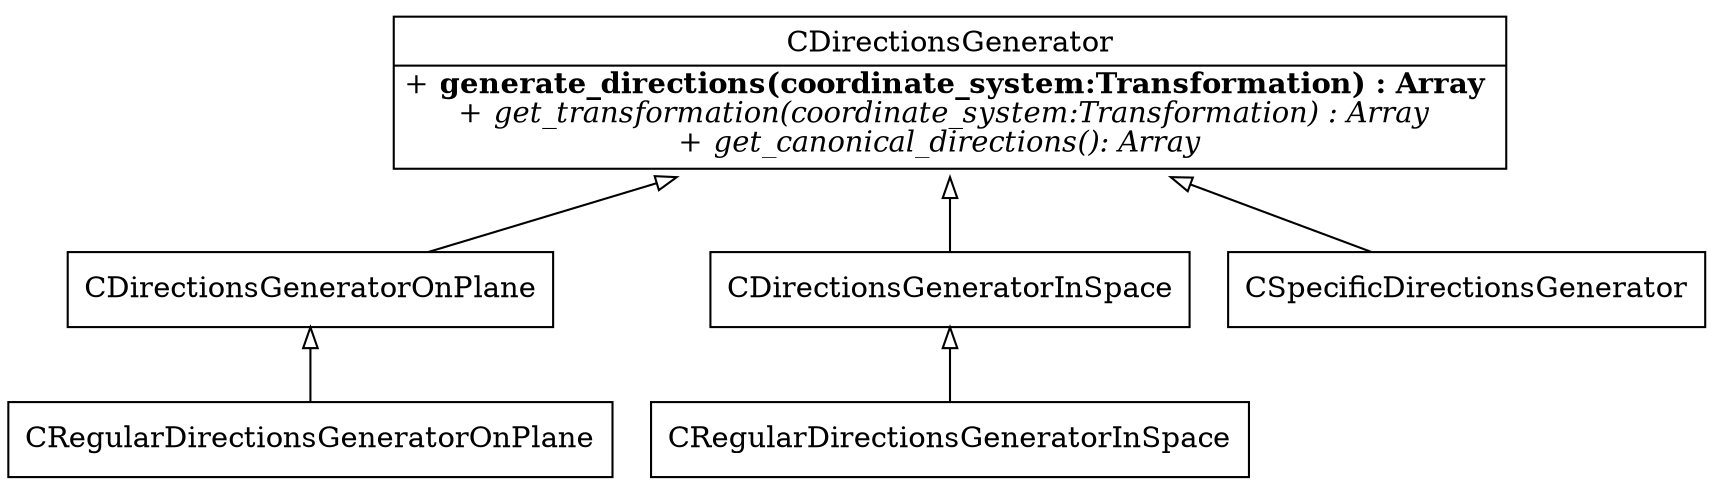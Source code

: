 digraph class_diagram{
rankdir=BT

node [shape=box]
CDirectionsGenerator[
shape=none
label=< <table border="1" CELLBORDER="0" align="LEFT" BALIGN="left">  
<tr> <td> CDirectionsGenerator </td> </tr> <HR/>
<tr> <td>
+ <B>generate_directions(coordinate_system:Transformation) : Array</B> <BR />
+ <I>get_transformation(coordinate_system:Transformation) : Array</I> <BR />
+ <I>get_canonical_directions(): Array </I> <BR />
</td> </tr>
</table>>
]


edge [arrowhead = "empty"]
CDirectionsGeneratorOnPlane->CDirectionsGenerator
CRegularDirectionsGeneratorOnPlane->CDirectionsGeneratorOnPlane[weight=100]
CDirectionsGeneratorInSpace->CDirectionsGenerator
CRegularDirectionsGeneratorInSpace->CDirectionsGeneratorInSpace[weight=100]
CSpecificDirectionsGenerator->CDirectionsGenerator


}